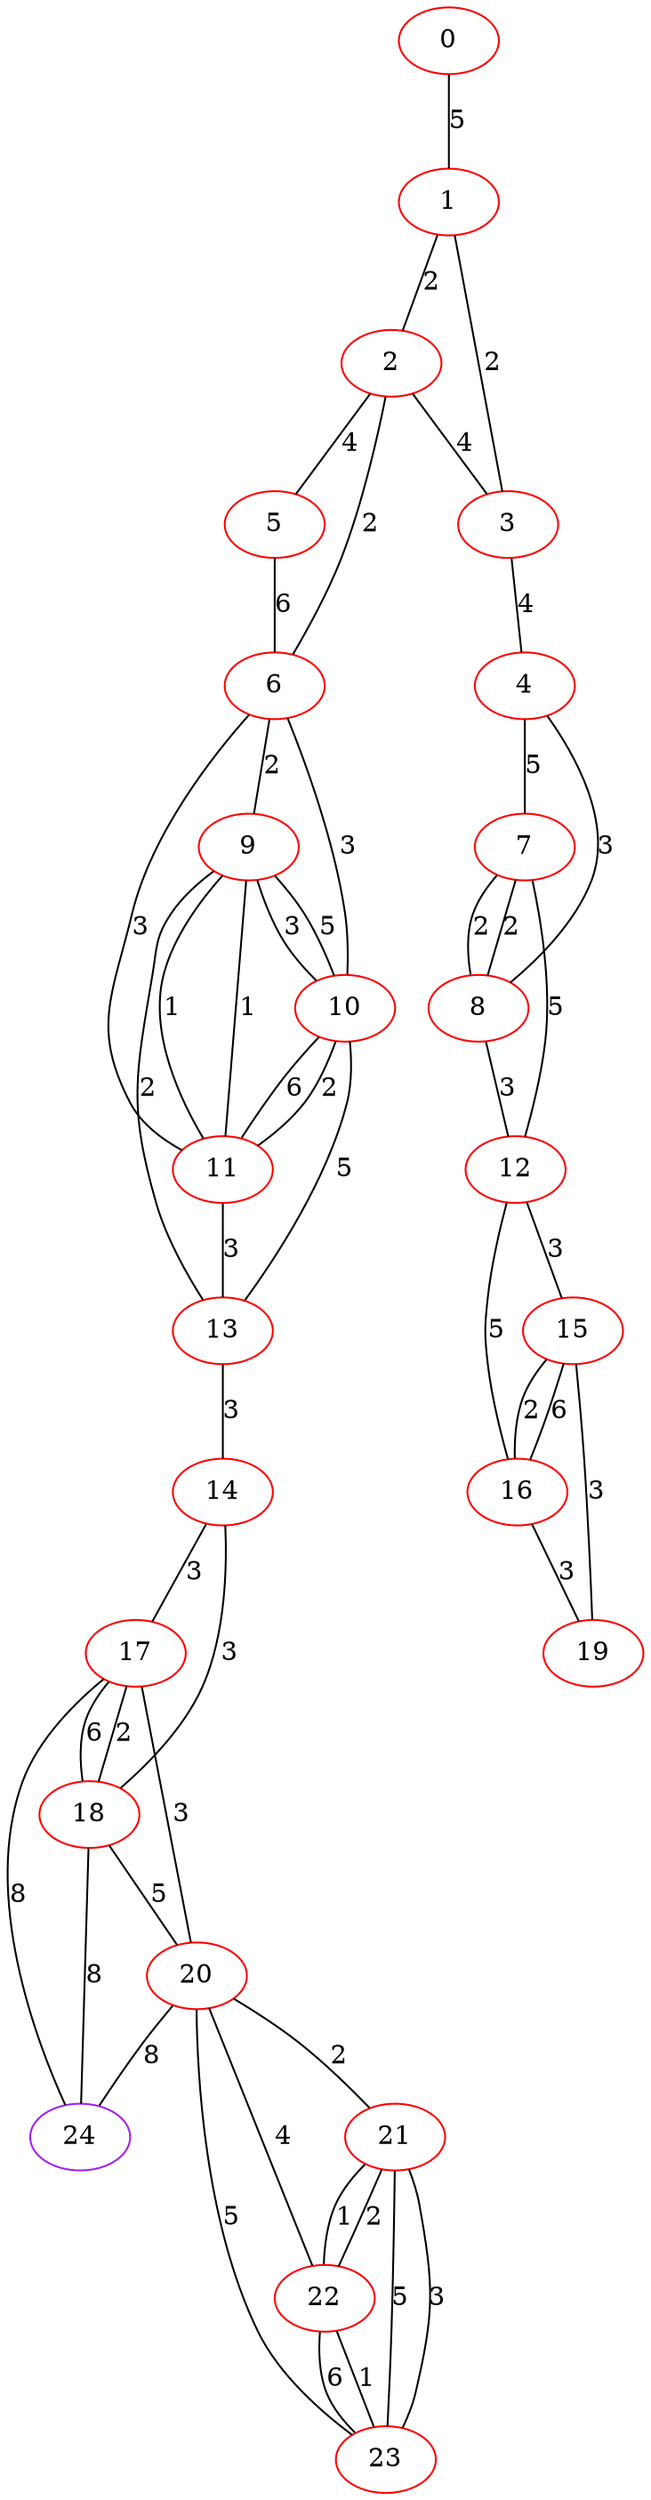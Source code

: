 graph "" {
0 [color=red, weight=1];
1 [color=red, weight=1];
2 [color=red, weight=1];
3 [color=red, weight=1];
4 [color=red, weight=1];
5 [color=red, weight=1];
6 [color=red, weight=1];
7 [color=red, weight=1];
8 [color=red, weight=1];
9 [color=red, weight=1];
10 [color=red, weight=1];
11 [color=red, weight=1];
12 [color=red, weight=1];
13 [color=red, weight=1];
14 [color=red, weight=1];
15 [color=red, weight=1];
16 [color=red, weight=1];
17 [color=red, weight=1];
18 [color=red, weight=1];
19 [color=red, weight=1];
20 [color=red, weight=1];
21 [color=red, weight=1];
22 [color=red, weight=1];
23 [color=red, weight=1];
24 [color=purple, weight=4];
0 -- 1  [key=0, label=5];
1 -- 2  [key=0, label=2];
1 -- 3  [key=0, label=2];
2 -- 3  [key=0, label=4];
2 -- 5  [key=0, label=4];
2 -- 6  [key=0, label=2];
3 -- 4  [key=0, label=4];
4 -- 8  [key=0, label=3];
4 -- 7  [key=0, label=5];
5 -- 6  [key=0, label=6];
6 -- 9  [key=0, label=2];
6 -- 10  [key=0, label=3];
6 -- 11  [key=0, label=3];
7 -- 8  [key=0, label=2];
7 -- 8  [key=1, label=2];
7 -- 12  [key=0, label=5];
8 -- 12  [key=0, label=3];
9 -- 10  [key=0, label=5];
9 -- 10  [key=1, label=3];
9 -- 11  [key=0, label=1];
9 -- 11  [key=1, label=1];
9 -- 13  [key=0, label=2];
10 -- 11  [key=0, label=6];
10 -- 11  [key=1, label=2];
10 -- 13  [key=0, label=5];
11 -- 13  [key=0, label=3];
12 -- 16  [key=0, label=5];
12 -- 15  [key=0, label=3];
13 -- 14  [key=0, label=3];
14 -- 17  [key=0, label=3];
14 -- 18  [key=0, label=3];
15 -- 16  [key=0, label=6];
15 -- 16  [key=1, label=2];
15 -- 19  [key=0, label=3];
16 -- 19  [key=0, label=3];
17 -- 24  [key=0, label=8];
17 -- 18  [key=0, label=2];
17 -- 18  [key=1, label=6];
17 -- 20  [key=0, label=3];
18 -- 24  [key=0, label=8];
18 -- 20  [key=0, label=5];
20 -- 21  [key=0, label=2];
20 -- 22  [key=0, label=4];
20 -- 23  [key=0, label=5];
20 -- 24  [key=0, label=8];
21 -- 22  [key=0, label=1];
21 -- 22  [key=1, label=2];
21 -- 23  [key=0, label=5];
21 -- 23  [key=1, label=3];
22 -- 23  [key=0, label=6];
22 -- 23  [key=1, label=1];
}
